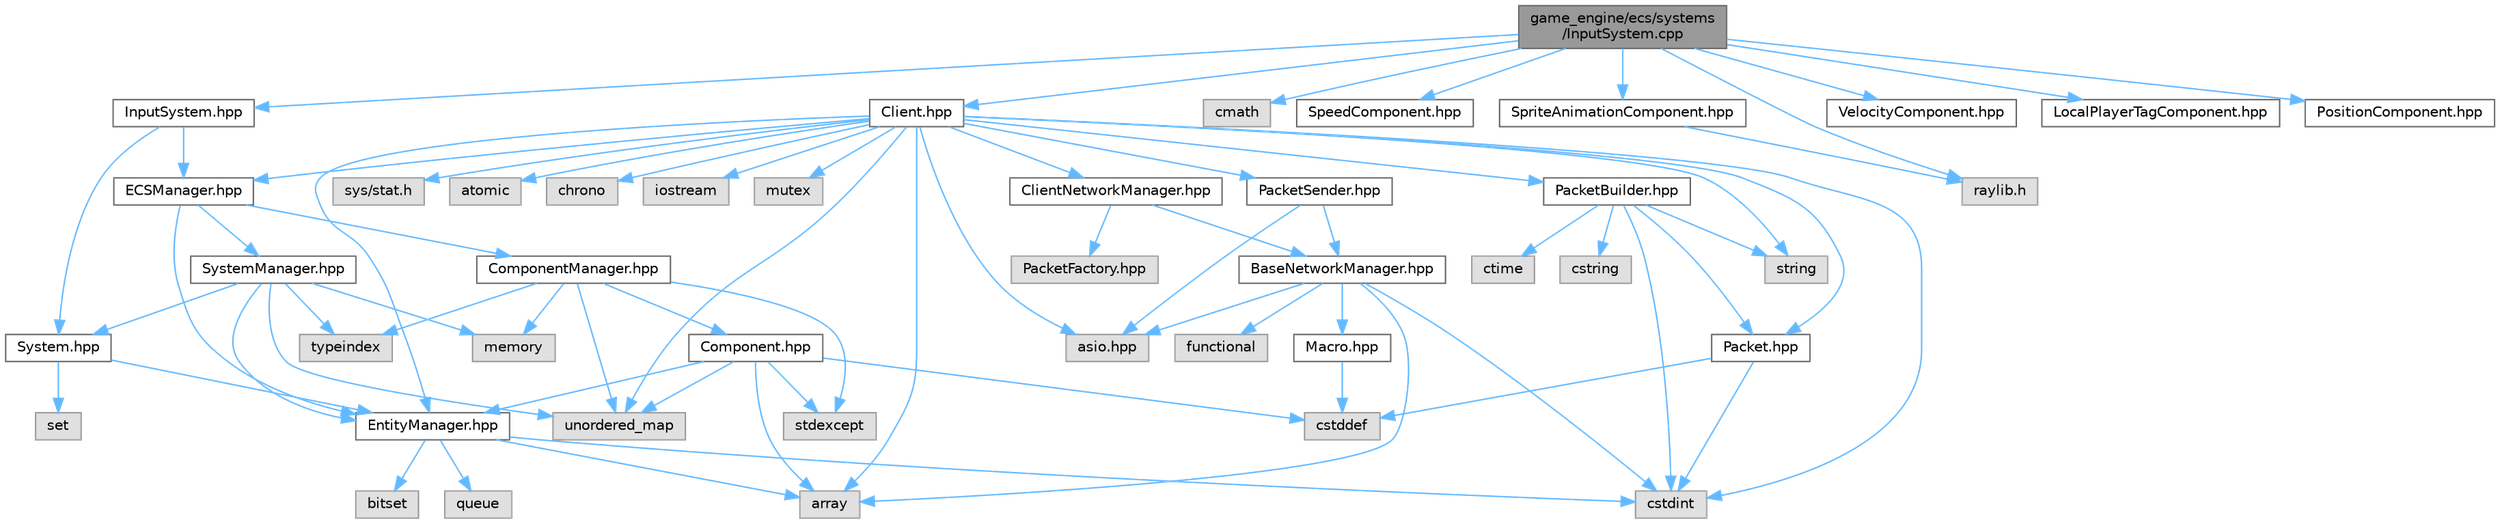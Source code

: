 digraph "game_engine/ecs/systems/InputSystem.cpp"
{
 // LATEX_PDF_SIZE
  bgcolor="transparent";
  edge [fontname=Helvetica,fontsize=10,labelfontname=Helvetica,labelfontsize=10];
  node [fontname=Helvetica,fontsize=10,shape=box,height=0.2,width=0.4];
  Node1 [id="Node000001",label="game_engine/ecs/systems\l/InputSystem.cpp",height=0.2,width=0.4,color="gray40", fillcolor="grey60", style="filled", fontcolor="black",tooltip=" "];
  Node1 -> Node2 [id="edge1_Node000001_Node000002",color="steelblue1",style="solid",tooltip=" "];
  Node2 [id="Node000002",label="InputSystem.hpp",height=0.2,width=0.4,color="grey40", fillcolor="white", style="filled",URL="$_input_system_8hpp.html",tooltip=" "];
  Node2 -> Node3 [id="edge2_Node000002_Node000003",color="steelblue1",style="solid",tooltip=" "];
  Node3 [id="Node000003",label="ECSManager.hpp",height=0.2,width=0.4,color="grey40", fillcolor="white", style="filled",URL="$_e_c_s_manager_8hpp.html",tooltip=" "];
  Node3 -> Node4 [id="edge3_Node000003_Node000004",color="steelblue1",style="solid",tooltip=" "];
  Node4 [id="Node000004",label="EntityManager.hpp",height=0.2,width=0.4,color="grey40", fillcolor="white", style="filled",URL="$_entity_manager_8hpp.html",tooltip=" "];
  Node4 -> Node5 [id="edge4_Node000004_Node000005",color="steelblue1",style="solid",tooltip=" "];
  Node5 [id="Node000005",label="cstdint",height=0.2,width=0.4,color="grey60", fillcolor="#E0E0E0", style="filled",tooltip=" "];
  Node4 -> Node6 [id="edge5_Node000004_Node000006",color="steelblue1",style="solid",tooltip=" "];
  Node6 [id="Node000006",label="bitset",height=0.2,width=0.4,color="grey60", fillcolor="#E0E0E0", style="filled",tooltip=" "];
  Node4 -> Node7 [id="edge6_Node000004_Node000007",color="steelblue1",style="solid",tooltip=" "];
  Node7 [id="Node000007",label="queue",height=0.2,width=0.4,color="grey60", fillcolor="#E0E0E0", style="filled",tooltip=" "];
  Node4 -> Node8 [id="edge7_Node000004_Node000008",color="steelblue1",style="solid",tooltip=" "];
  Node8 [id="Node000008",label="array",height=0.2,width=0.4,color="grey60", fillcolor="#E0E0E0", style="filled",tooltip=" "];
  Node3 -> Node9 [id="edge8_Node000003_Node000009",color="steelblue1",style="solid",tooltip=" "];
  Node9 [id="Node000009",label="ComponentManager.hpp",height=0.2,width=0.4,color="grey40", fillcolor="white", style="filled",URL="$_component_manager_8hpp.html",tooltip=" "];
  Node9 -> Node10 [id="edge9_Node000009_Node000010",color="steelblue1",style="solid",tooltip=" "];
  Node10 [id="Node000010",label="memory",height=0.2,width=0.4,color="grey60", fillcolor="#E0E0E0", style="filled",tooltip=" "];
  Node9 -> Node11 [id="edge10_Node000009_Node000011",color="steelblue1",style="solid",tooltip=" "];
  Node11 [id="Node000011",label="stdexcept",height=0.2,width=0.4,color="grey60", fillcolor="#E0E0E0", style="filled",tooltip=" "];
  Node9 -> Node12 [id="edge11_Node000009_Node000012",color="steelblue1",style="solid",tooltip=" "];
  Node12 [id="Node000012",label="typeindex",height=0.2,width=0.4,color="grey60", fillcolor="#E0E0E0", style="filled",tooltip=" "];
  Node9 -> Node13 [id="edge12_Node000009_Node000013",color="steelblue1",style="solid",tooltip=" "];
  Node13 [id="Node000013",label="unordered_map",height=0.2,width=0.4,color="grey60", fillcolor="#E0E0E0", style="filled",tooltip=" "];
  Node9 -> Node14 [id="edge13_Node000009_Node000014",color="steelblue1",style="solid",tooltip=" "];
  Node14 [id="Node000014",label="Component.hpp",height=0.2,width=0.4,color="grey40", fillcolor="white", style="filled",URL="$_component_8hpp.html",tooltip=" "];
  Node14 -> Node8 [id="edge14_Node000014_Node000008",color="steelblue1",style="solid",tooltip=" "];
  Node14 -> Node15 [id="edge15_Node000014_Node000015",color="steelblue1",style="solid",tooltip=" "];
  Node15 [id="Node000015",label="cstddef",height=0.2,width=0.4,color="grey60", fillcolor="#E0E0E0", style="filled",tooltip=" "];
  Node14 -> Node13 [id="edge16_Node000014_Node000013",color="steelblue1",style="solid",tooltip=" "];
  Node14 -> Node4 [id="edge17_Node000014_Node000004",color="steelblue1",style="solid",tooltip=" "];
  Node14 -> Node11 [id="edge18_Node000014_Node000011",color="steelblue1",style="solid",tooltip=" "];
  Node3 -> Node16 [id="edge19_Node000003_Node000016",color="steelblue1",style="solid",tooltip=" "];
  Node16 [id="Node000016",label="SystemManager.hpp",height=0.2,width=0.4,color="grey40", fillcolor="white", style="filled",URL="$_system_manager_8hpp.html",tooltip=" "];
  Node16 -> Node4 [id="edge20_Node000016_Node000004",color="steelblue1",style="solid",tooltip=" "];
  Node16 -> Node17 [id="edge21_Node000016_Node000017",color="steelblue1",style="solid",tooltip=" "];
  Node17 [id="Node000017",label="System.hpp",height=0.2,width=0.4,color="grey40", fillcolor="white", style="filled",URL="$_system_8hpp.html",tooltip=" "];
  Node17 -> Node18 [id="edge22_Node000017_Node000018",color="steelblue1",style="solid",tooltip=" "];
  Node18 [id="Node000018",label="set",height=0.2,width=0.4,color="grey60", fillcolor="#E0E0E0", style="filled",tooltip=" "];
  Node17 -> Node4 [id="edge23_Node000017_Node000004",color="steelblue1",style="solid",tooltip=" "];
  Node16 -> Node12 [id="edge24_Node000016_Node000012",color="steelblue1",style="solid",tooltip=" "];
  Node16 -> Node13 [id="edge25_Node000016_Node000013",color="steelblue1",style="solid",tooltip=" "];
  Node16 -> Node10 [id="edge26_Node000016_Node000010",color="steelblue1",style="solid",tooltip=" "];
  Node2 -> Node17 [id="edge27_Node000002_Node000017",color="steelblue1",style="solid",tooltip=" "];
  Node1 -> Node19 [id="edge28_Node000001_Node000019",color="steelblue1",style="solid",tooltip=" "];
  Node19 [id="Node000019",label="cmath",height=0.2,width=0.4,color="grey60", fillcolor="#E0E0E0", style="filled",tooltip=" "];
  Node1 -> Node20 [id="edge29_Node000001_Node000020",color="steelblue1",style="solid",tooltip=" "];
  Node20 [id="Node000020",label="SpeedComponent.hpp",height=0.2,width=0.4,color="grey40", fillcolor="white", style="filled",URL="$_speed_component_8hpp.html",tooltip=" "];
  Node1 -> Node21 [id="edge30_Node000001_Node000021",color="steelblue1",style="solid",tooltip=" "];
  Node21 [id="Node000021",label="SpriteAnimationComponent.hpp",height=0.2,width=0.4,color="grey40", fillcolor="white", style="filled",URL="$_sprite_animation_component_8hpp.html",tooltip=" "];
  Node21 -> Node22 [id="edge31_Node000021_Node000022",color="steelblue1",style="solid",tooltip=" "];
  Node22 [id="Node000022",label="raylib.h",height=0.2,width=0.4,color="grey60", fillcolor="#E0E0E0", style="filled",tooltip=" "];
  Node1 -> Node23 [id="edge32_Node000001_Node000023",color="steelblue1",style="solid",tooltip=" "];
  Node23 [id="Node000023",label="VelocityComponent.hpp",height=0.2,width=0.4,color="grey40", fillcolor="white", style="filled",URL="$_velocity_component_8hpp.html",tooltip=" "];
  Node1 -> Node24 [id="edge33_Node000001_Node000024",color="steelblue1",style="solid",tooltip=" "];
  Node24 [id="Node000024",label="LocalPlayerTagComponent.hpp",height=0.2,width=0.4,color="grey40", fillcolor="white", style="filled",URL="$_local_player_tag_component_8hpp.html",tooltip=" "];
  Node1 -> Node25 [id="edge34_Node000001_Node000025",color="steelblue1",style="solid",tooltip=" "];
  Node25 [id="Node000025",label="PositionComponent.hpp",height=0.2,width=0.4,color="grey40", fillcolor="white", style="filled",URL="$_position_component_8hpp.html",tooltip=" "];
  Node1 -> Node22 [id="edge35_Node000001_Node000022",color="steelblue1",style="solid",tooltip=" "];
  Node1 -> Node26 [id="edge36_Node000001_Node000026",color="steelblue1",style="solid",tooltip=" "];
  Node26 [id="Node000026",label="Client.hpp",height=0.2,width=0.4,color="grey40", fillcolor="white", style="filled",URL="$_client_8hpp.html",tooltip=" "];
  Node26 -> Node4 [id="edge37_Node000026_Node000004",color="steelblue1",style="solid",tooltip=" "];
  Node26 -> Node27 [id="edge38_Node000026_Node000027",color="steelblue1",style="solid",tooltip=" "];
  Node27 [id="Node000027",label="Packet.hpp",height=0.2,width=0.4,color="grey40", fillcolor="white", style="filled",URL="$_packet_8hpp.html",tooltip=" "];
  Node27 -> Node15 [id="edge39_Node000027_Node000015",color="steelblue1",style="solid",tooltip=" "];
  Node27 -> Node5 [id="edge40_Node000027_Node000005",color="steelblue1",style="solid",tooltip=" "];
  Node26 -> Node5 [id="edge41_Node000026_Node000005",color="steelblue1",style="solid",tooltip=" "];
  Node26 -> Node28 [id="edge42_Node000026_Node000028",color="steelblue1",style="solid",tooltip=" "];
  Node28 [id="Node000028",label="sys/stat.h",height=0.2,width=0.4,color="grey60", fillcolor="#E0E0E0", style="filled",tooltip=" "];
  Node26 -> Node13 [id="edge43_Node000026_Node000013",color="steelblue1",style="solid",tooltip=" "];
  Node26 -> Node8 [id="edge44_Node000026_Node000008",color="steelblue1",style="solid",tooltip=" "];
  Node26 -> Node29 [id="edge45_Node000026_Node000029",color="steelblue1",style="solid",tooltip=" "];
  Node29 [id="Node000029",label="asio.hpp",height=0.2,width=0.4,color="grey60", fillcolor="#E0E0E0", style="filled",tooltip=" "];
  Node26 -> Node30 [id="edge46_Node000026_Node000030",color="steelblue1",style="solid",tooltip=" "];
  Node30 [id="Node000030",label="atomic",height=0.2,width=0.4,color="grey60", fillcolor="#E0E0E0", style="filled",tooltip=" "];
  Node26 -> Node31 [id="edge47_Node000026_Node000031",color="steelblue1",style="solid",tooltip=" "];
  Node31 [id="Node000031",label="chrono",height=0.2,width=0.4,color="grey60", fillcolor="#E0E0E0", style="filled",tooltip=" "];
  Node26 -> Node32 [id="edge48_Node000026_Node000032",color="steelblue1",style="solid",tooltip=" "];
  Node32 [id="Node000032",label="iostream",height=0.2,width=0.4,color="grey60", fillcolor="#E0E0E0", style="filled",tooltip=" "];
  Node26 -> Node33 [id="edge49_Node000026_Node000033",color="steelblue1",style="solid",tooltip=" "];
  Node33 [id="Node000033",label="mutex",height=0.2,width=0.4,color="grey60", fillcolor="#E0E0E0", style="filled",tooltip=" "];
  Node26 -> Node34 [id="edge50_Node000026_Node000034",color="steelblue1",style="solid",tooltip=" "];
  Node34 [id="Node000034",label="string",height=0.2,width=0.4,color="grey60", fillcolor="#E0E0E0", style="filled",tooltip=" "];
  Node26 -> Node35 [id="edge51_Node000026_Node000035",color="steelblue1",style="solid",tooltip=" "];
  Node35 [id="Node000035",label="ClientNetworkManager.hpp",height=0.2,width=0.4,color="grey40", fillcolor="white", style="filled",URL="$_client_network_manager_8hpp.html",tooltip=" "];
  Node35 -> Node36 [id="edge52_Node000035_Node000036",color="steelblue1",style="solid",tooltip=" "];
  Node36 [id="Node000036",label="BaseNetworkManager.hpp",height=0.2,width=0.4,color="grey40", fillcolor="white", style="filled",URL="$_base_network_manager_8hpp.html",tooltip=" "];
  Node36 -> Node29 [id="edge53_Node000036_Node000029",color="steelblue1",style="solid",tooltip=" "];
  Node36 -> Node8 [id="edge54_Node000036_Node000008",color="steelblue1",style="solid",tooltip=" "];
  Node36 -> Node37 [id="edge55_Node000036_Node000037",color="steelblue1",style="solid",tooltip=" "];
  Node37 [id="Node000037",label="functional",height=0.2,width=0.4,color="grey60", fillcolor="#E0E0E0", style="filled",tooltip=" "];
  Node36 -> Node5 [id="edge56_Node000036_Node000005",color="steelblue1",style="solid",tooltip=" "];
  Node36 -> Node38 [id="edge57_Node000036_Node000038",color="steelblue1",style="solid",tooltip=" "];
  Node38 [id="Node000038",label="Macro.hpp",height=0.2,width=0.4,color="grey40", fillcolor="white", style="filled",URL="$_macro_8hpp.html",tooltip=" "];
  Node38 -> Node15 [id="edge58_Node000038_Node000015",color="steelblue1",style="solid",tooltip=" "];
  Node35 -> Node39 [id="edge59_Node000035_Node000039",color="steelblue1",style="solid",tooltip=" "];
  Node39 [id="Node000039",label="PacketFactory.hpp",height=0.2,width=0.4,color="grey60", fillcolor="#E0E0E0", style="filled",tooltip=" "];
  Node26 -> Node3 [id="edge60_Node000026_Node000003",color="steelblue1",style="solid",tooltip=" "];
  Node26 -> Node40 [id="edge61_Node000026_Node000040",color="steelblue1",style="solid",tooltip=" "];
  Node40 [id="Node000040",label="PacketSender.hpp",height=0.2,width=0.4,color="grey40", fillcolor="white", style="filled",URL="$_packet_sender_8hpp.html",tooltip=" "];
  Node40 -> Node29 [id="edge62_Node000040_Node000029",color="steelblue1",style="solid",tooltip=" "];
  Node40 -> Node36 [id="edge63_Node000040_Node000036",color="steelblue1",style="solid",tooltip=" "];
  Node26 -> Node41 [id="edge64_Node000026_Node000041",color="steelblue1",style="solid",tooltip=" "];
  Node41 [id="Node000041",label="PacketBuilder.hpp",height=0.2,width=0.4,color="grey40", fillcolor="white", style="filled",URL="$_packet_builder_8hpp.html",tooltip=" "];
  Node41 -> Node5 [id="edge65_Node000041_Node000005",color="steelblue1",style="solid",tooltip=" "];
  Node41 -> Node42 [id="edge66_Node000041_Node000042",color="steelblue1",style="solid",tooltip=" "];
  Node42 [id="Node000042",label="cstring",height=0.2,width=0.4,color="grey60", fillcolor="#E0E0E0", style="filled",tooltip=" "];
  Node41 -> Node43 [id="edge67_Node000041_Node000043",color="steelblue1",style="solid",tooltip=" "];
  Node43 [id="Node000043",label="ctime",height=0.2,width=0.4,color="grey60", fillcolor="#E0E0E0", style="filled",tooltip=" "];
  Node41 -> Node34 [id="edge68_Node000041_Node000034",color="steelblue1",style="solid",tooltip=" "];
  Node41 -> Node27 [id="edge69_Node000041_Node000027",color="steelblue1",style="solid",tooltip=" "];
}
